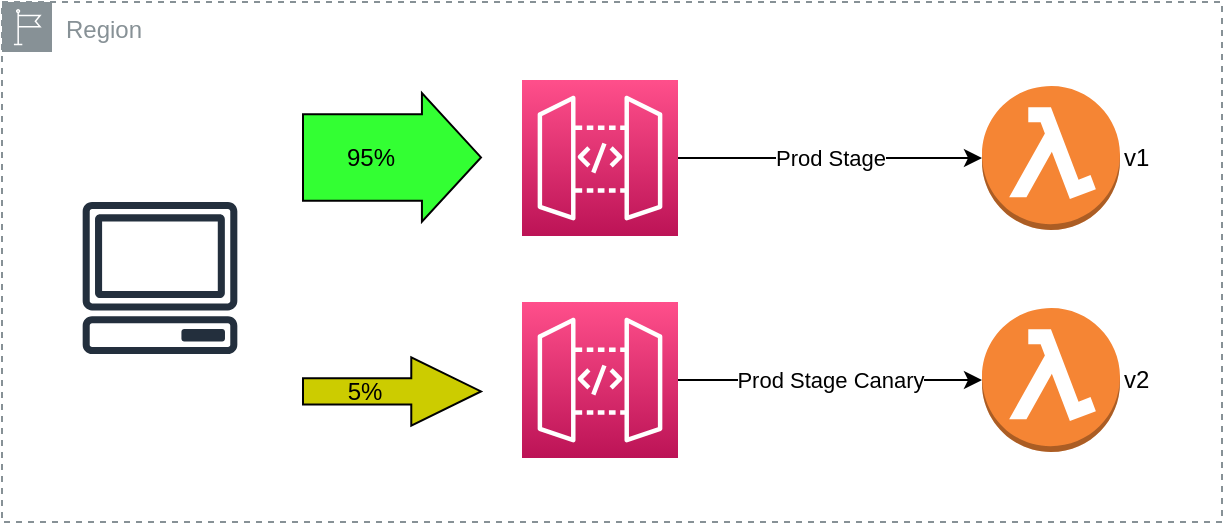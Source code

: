 <mxfile version="20.2.3" type="device"><diagram id="fXKfhBNBFydKjvDkSU5C" name="Page-1"><mxGraphModel dx="904" dy="1013" grid="1" gridSize="10" guides="1" tooltips="1" connect="1" arrows="1" fold="1" page="1" pageScale="1" pageWidth="850" pageHeight="1100" math="0" shadow="0"><root><mxCell id="0"/><mxCell id="1" parent="0"/><mxCell id="ihxrdFTj0AuC4ZgDUgpV-4" value="Region" style="sketch=0;outlineConnect=0;gradientColor=none;html=1;whiteSpace=wrap;fontSize=12;fontStyle=0;shape=mxgraph.aws4.group;grIcon=mxgraph.aws4.group_region;strokeColor=#879196;fillColor=none;verticalAlign=top;align=left;spacingLeft=30;fontColor=#879196;dashed=1;" vertex="1" parent="1"><mxGeometry x="140" y="270" width="610" height="260" as="geometry"/></mxCell><mxCell id="ihxrdFTj0AuC4ZgDUgpV-1" value="" style="sketch=0;outlineConnect=0;fontColor=#232F3E;gradientColor=none;fillColor=#232F3D;strokeColor=none;dashed=0;verticalLabelPosition=bottom;verticalAlign=top;align=center;html=1;fontSize=12;fontStyle=0;aspect=fixed;pointerEvents=1;shape=mxgraph.aws4.client;" vertex="1" parent="1"><mxGeometry x="180" y="370" width="78" height="76" as="geometry"/></mxCell><mxCell id="ihxrdFTj0AuC4ZgDUgpV-5" value="Prod Stage" style="edgeStyle=orthogonalEdgeStyle;rounded=0;orthogonalLoop=1;jettySize=auto;html=1;entryX=0;entryY=0.5;entryDx=0;entryDy=0;entryPerimeter=0;" edge="1" parent="1" source="ihxrdFTj0AuC4ZgDUgpV-2" target="ihxrdFTj0AuC4ZgDUgpV-3"><mxGeometry relative="1" as="geometry"/></mxCell><mxCell id="ihxrdFTj0AuC4ZgDUgpV-2" value="" style="sketch=0;points=[[0,0,0],[0.25,0,0],[0.5,0,0],[0.75,0,0],[1,0,0],[0,1,0],[0.25,1,0],[0.5,1,0],[0.75,1,0],[1,1,0],[0,0.25,0],[0,0.5,0],[0,0.75,0],[1,0.25,0],[1,0.5,0],[1,0.75,0]];outlineConnect=0;fontColor=#232F3E;gradientColor=#FF4F8B;gradientDirection=north;fillColor=#BC1356;strokeColor=#ffffff;dashed=0;verticalLabelPosition=bottom;verticalAlign=top;align=center;html=1;fontSize=12;fontStyle=0;aspect=fixed;shape=mxgraph.aws4.resourceIcon;resIcon=mxgraph.aws4.api_gateway;" vertex="1" parent="1"><mxGeometry x="400" y="309" width="78" height="78" as="geometry"/></mxCell><mxCell id="ihxrdFTj0AuC4ZgDUgpV-3" value="v1" style="outlineConnect=0;dashed=0;verticalLabelPosition=middle;verticalAlign=middle;align=left;html=1;shape=mxgraph.aws3.lambda_function;fillColor=#F58534;gradientColor=none;labelPosition=right;" vertex="1" parent="1"><mxGeometry x="630" y="312" width="69" height="72" as="geometry"/></mxCell><mxCell id="ihxrdFTj0AuC4ZgDUgpV-8" value="Prod Stage Canary" style="edgeStyle=orthogonalEdgeStyle;rounded=0;orthogonalLoop=1;jettySize=auto;html=1;entryX=0;entryY=0.5;entryDx=0;entryDy=0;entryPerimeter=0;" edge="1" parent="1" source="ihxrdFTj0AuC4ZgDUgpV-9" target="ihxrdFTj0AuC4ZgDUgpV-10"><mxGeometry relative="1" as="geometry"/></mxCell><mxCell id="ihxrdFTj0AuC4ZgDUgpV-9" value="" style="sketch=0;points=[[0,0,0],[0.25,0,0],[0.5,0,0],[0.75,0,0],[1,0,0],[0,1,0],[0.25,1,0],[0.5,1,0],[0.75,1,0],[1,1,0],[0,0.25,0],[0,0.5,0],[0,0.75,0],[1,0.25,0],[1,0.5,0],[1,0.75,0]];outlineConnect=0;fontColor=#232F3E;gradientColor=#FF4F8B;gradientDirection=north;fillColor=#BC1356;strokeColor=#ffffff;dashed=0;verticalLabelPosition=bottom;verticalAlign=top;align=center;html=1;fontSize=12;fontStyle=0;aspect=fixed;shape=mxgraph.aws4.resourceIcon;resIcon=mxgraph.aws4.api_gateway;" vertex="1" parent="1"><mxGeometry x="400" y="420" width="78" height="78" as="geometry"/></mxCell><mxCell id="ihxrdFTj0AuC4ZgDUgpV-10" value="v2" style="outlineConnect=0;dashed=0;verticalLabelPosition=middle;verticalAlign=middle;align=left;html=1;shape=mxgraph.aws3.lambda_function;fillColor=#F58534;gradientColor=none;labelPosition=right;" vertex="1" parent="1"><mxGeometry x="630" y="423" width="69" height="72" as="geometry"/></mxCell><mxCell id="ihxrdFTj0AuC4ZgDUgpV-12" value="" style="shape=flexArrow;endArrow=classic;html=1;rounded=0;strokeWidth=1;width=43.256;startWidth=20;endSize=9.512;fillColor=#33FF33;gradientColor=none;labelBackgroundColor=none;" edge="1" parent="1"><mxGeometry width="50" height="50" relative="1" as="geometry"><mxPoint x="290" y="347.71" as="sourcePoint"/><mxPoint x="380" y="347.71" as="targetPoint"/></mxGeometry></mxCell><mxCell id="ihxrdFTj0AuC4ZgDUgpV-15" value="" style="shape=flexArrow;endArrow=classic;html=1;rounded=0;strokeWidth=1;width=13.143;startWidth=20;endSize=11.286;fillColor=#CCCC00;" edge="1" parent="1"><mxGeometry width="50" height="50" relative="1" as="geometry"><mxPoint x="290" y="464.71" as="sourcePoint"/><mxPoint x="380" y="464.71" as="targetPoint"/></mxGeometry></mxCell><mxCell id="ihxrdFTj0AuC4ZgDUgpV-19" value="95%" style="text;html=1;align=center;verticalAlign=middle;resizable=0;points=[];autosize=1;strokeColor=none;fillColor=none;fontColor=#000000;" vertex="1" parent="1"><mxGeometry x="299" y="333" width="50" height="30" as="geometry"/></mxCell><mxCell id="ihxrdFTj0AuC4ZgDUgpV-22" value="5%" style="text;html=1;align=center;verticalAlign=middle;resizable=0;points=[];autosize=1;strokeColor=none;fillColor=none;fontColor=#000000;" vertex="1" parent="1"><mxGeometry x="301" y="450" width="40" height="30" as="geometry"/></mxCell></root></mxGraphModel></diagram></mxfile>